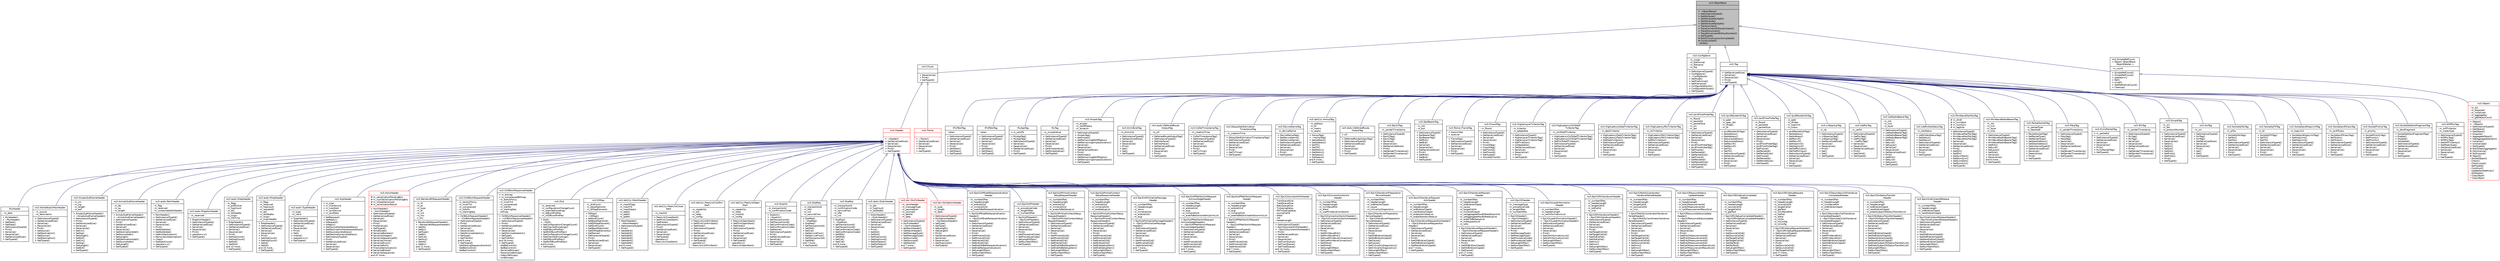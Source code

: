 digraph "ns3::ObjectBase"
{
  edge [fontname="Helvetica",fontsize="10",labelfontname="Helvetica",labelfontsize="10"];
  node [fontname="Helvetica",fontsize="10",shape=record];
  Node1 [label="{ns3::ObjectBase\n||+ ~ObjectBase()\l+ GetInstanceTypeId()\l+ SetAttribute()\l+ SetAttributeFailSafe()\l+ GetAttribute()\l+ GetAttributeFailSafe()\l+ TraceConnect()\l+ TraceConnectWithoutContext()\l+ TraceDisconnect()\l+ TraceDisconnectWithoutContext()\l+ GetTypeId()\l# NotifyConstructionCompleted()\l# ConstructSelf()\l- DoSet()\l}",height=0.2,width=0.4,color="black", fillcolor="grey75", style="filled", fontcolor="black"];
  Node1 -> Node2 [dir="back",color="midnightblue",fontsize="10",style="solid",arrowtail="onormal"];
  Node2 [label="{ns3::Chunk\n||+ Deserialize()\l+ Print()\l+ GetTypeId()\l}",height=0.2,width=0.4,color="black", fillcolor="white", style="filled",URL="$d7/d9b/classns3_1_1Chunk.html",tooltip="abstract base class for ns3::Header and ns3::Trailer "];
  Node2 -> Node3 [dir="back",color="midnightblue",fontsize="10",style="solid",arrowtail="onormal"];
  Node3 [label="{ns3::Header\n||+ ~Header()\l+ GetSerializedSize()\l+ Serialize()\l+ Deserialize()\l+ Print()\l+ GetTypeId()\l}",height=0.2,width=0.4,color="red", fillcolor="white", style="filled",URL="$d6/dae/classns3_1_1Header.html",tooltip="Protocol header serialization and deserialization. "];
  Node3 -> Node4 [dir="back",color="midnightblue",fontsize="10",style="solid",arrowtail="onormal"];
  Node4 [label="{MyHeader\n|- m_data\l|+ MyHeader()\l+ ~MyHeader()\l+ SetData()\l+ GetData()\l+ GetInstanceTypeId()\l+ Print()\l+ Serialize()\l+ Deserialize()\l+ GetSerializedSize()\l+ GetTypeId()\l}",height=0.2,width=0.4,color="black", fillcolor="white", style="filled",URL="$d6/db5/classMyHeader.html"];
  Node3 -> Node5 [dir="back",color="midnightblue",fontsize="10",style="solid",arrowtail="onormal"];
  Node5 [label="{ns3::AlohaNoackMacHeader\n|- m_source\l- m_destination\l|+ GetInstanceTypeId()\l+ GetSerializedSize()\l+ Serialize()\l+ Deserialize()\l+ Print()\l+ SetSource()\l+ SetDestination()\l+ GetSource()\l+ GetDestination()\l+ GetTypeId()\l}",height=0.2,width=0.4,color="black", fillcolor="white", style="filled",URL="$dc/d4b/classns3_1_1AlohaNoackMacHeader.html"];
  Node3 -> Node6 [dir="back",color="midnightblue",fontsize="10",style="solid",arrowtail="onormal"];
  Node6 [label="{ns3::AmpduSubframeHeader\n|- m_crc\l- m_sig\l- m_length\l- m_eof\l|+ AmpduSubframeHeader()\l+ ~AmpduSubframeHeader()\l+ GetInstanceTypeId()\l+ Print()\l+ GetSerializedSize()\l+ Serialize()\l+ Deserialize()\l+ SetCrc()\l+ SetSig()\l+ SetLength()\l+ SetEof()\l+ GetCrc()\l+ GetSig()\l+ GetLength()\l+ GetEof()\l+ GetTypeId()\l}",height=0.2,width=0.4,color="black", fillcolor="white", style="filled",URL="$dd/db6/classns3_1_1AmpduSubframeHeader.html"];
  Node3 -> Node7 [dir="back",color="midnightblue",fontsize="10",style="solid",arrowtail="onormal"];
  Node7 [label="{ns3::AmsduSubframeHeader\n|- m_da\l- m_sa\l- m_length\l|+ AmsduSubframeHeader()\l+ ~AmsduSubframeHeader()\l+ GetInstanceTypeId()\l+ Print()\l+ GetSerializedSize()\l+ Serialize()\l+ Deserialize()\l+ SetDestinationAddr()\l+ SetSourceAddr()\l+ SetLength()\l+ GetDestinationAddr()\l+ GetSourceAddr()\l+ GetLength()\l+ GetTypeId()\l}",height=0.2,width=0.4,color="black", fillcolor="white", style="filled",URL="$d2/dfd/classns3_1_1AmsduSubframeHeader.html"];
  Node3 -> Node8 [dir="back",color="midnightblue",fontsize="10",style="solid",arrowtail="onormal"];
  Node8 [label="{ns3::aodv::RerrHeader\n|- m_flag\l- m_reserved\l- m_unreachableDstSeqNo\l|+ RerrHeader()\l+ GetInstanceTypeId()\l+ GetSerializedSize()\l+ Serialize()\l+ Deserialize()\l+ Print()\l+ SetNoDelete()\l+ GetNoDelete()\l+ AddUnDestination()\l+ RemoveUnDestination()\l+ Clear()\l+ GetDestCount()\l+ operator==()\l+ GetTypeId()\l}",height=0.2,width=0.4,color="black", fillcolor="white", style="filled",URL="$d2/df8/classns3_1_1aodv_1_1RerrHeader.html",tooltip="Route Error (RERR) Message Format. "];
  Node3 -> Node9 [dir="back",color="midnightblue",fontsize="10",style="solid",arrowtail="onormal"];
  Node9 [label="{ns3::aodv::RrepAckHeader\n|- m_reserved\l|+ RrepAckHeader()\l+ GetInstanceTypeId()\l+ GetSerializedSize()\l+ Serialize()\l+ Deserialize()\l+ Print()\l+ operator==()\l+ GetTypeId()\l}",height=0.2,width=0.4,color="black", fillcolor="white", style="filled",URL="$d7/d46/classns3_1_1aodv_1_1RrepAckHeader.html",tooltip="Route Reply Acknowledgment (RREP-ACK) Message Format. "];
  Node3 -> Node10 [dir="back",color="midnightblue",fontsize="10",style="solid",arrowtail="onormal"];
  Node10 [label="{ns3::aodv::RrepHeader\n|- m_flags\l- m_prefixSize\l- m_hopCount\l- m_dst\l- m_dstSeqNo\l- m_origin\l- m_lifeTime\l|+ RrepHeader()\l+ GetInstanceTypeId()\l+ GetSerializedSize()\l+ Serialize()\l+ Deserialize()\l+ Print()\l+ SetHopCount()\l+ GetHopCount()\l+ SetDst()\l+ GetDst()\land 12 more...\l+ GetTypeId()\l}",height=0.2,width=0.4,color="black", fillcolor="white", style="filled",URL="$df/d54/classns3_1_1aodv_1_1RrepHeader.html",tooltip="Route Reply (RREP) Message Format. "];
  Node3 -> Node11 [dir="back",color="midnightblue",fontsize="10",style="solid",arrowtail="onormal"];
  Node11 [label="{ns3::aodv::RreqHeader\n|- m_flags\l- m_reserved\l- m_hopCount\l- m_requestID\l- m_dst\l- m_dstSeqNo\l- m_origin\l- m_originSeqNo\l|+ RreqHeader()\l+ GetInstanceTypeId()\l+ GetSerializedSize()\l+ Serialize()\l+ Deserialize()\l+ Print()\l+ SetHopCount()\l+ GetHopCount()\l+ SetId()\l+ GetId()\land 15 more...\l+ GetTypeId()\l}",height=0.2,width=0.4,color="black", fillcolor="white", style="filled",URL="$db/d7d/classns3_1_1aodv_1_1RreqHeader.html",tooltip="Route Request (RREQ) Message Format. "];
  Node3 -> Node12 [dir="back",color="midnightblue",fontsize="10",style="solid",arrowtail="onormal"];
  Node12 [label="{ns3::aodv::TypeHeader\n|- m_type\l- m_valid\l|+ TypeHeader()\l+ GetInstanceTypeId()\l+ GetSerializedSize()\l+ Serialize()\l+ Deserialize()\l+ Print()\l+ Get()\l+ IsValid()\l+ operator==()\l+ GetTypeId()\l}",height=0.2,width=0.4,color="black", fillcolor="white", style="filled",URL="$d7/d53/classns3_1_1aodv_1_1TypeHeader.html",tooltip="AODV types. "];
  Node3 -> Node13 [dir="back",color="midnightblue",fontsize="10",style="solid",arrowtail="onormal"];
  Node13 [label="{ns3::ArpHeader\n|+ m_type\l+ m_macSource\l+ m_macDest\l+ m_ipv4Source\l+ m_ipv4Dest\l|+ SetRequest()\l+ SetReply()\l+ IsRequest()\l+ IsReply()\l+ GetSourceHardwareAddress()\l+ GetDestinationHardwareAddress()\l+ GetSourceIpv4Address()\l+ GetDestinationIpv4Address()\l+ GetInstanceTypeId()\l+ Print()\l+ GetSerializedSize()\l+ Serialize()\l+ Deserialize()\l+ GetTypeId()\l}",height=0.2,width=0.4,color="black", fillcolor="white", style="filled",URL="$db/d42/classns3_1_1ArpHeader.html",tooltip="The packet header for an ARP packet. "];
  Node3 -> Node14 [dir="back",color="midnightblue",fontsize="10",style="solid",arrowtail="onormal"];
  Node14 [label="{ns3::Asn1Header\n|# m_serializationPendingBits\l# m_numSerializationPendingBits\l# m_isDataSerialized\l# m_serializationResult\l|+ Asn1Header()\l+ ~Asn1Header()\l+ GetInstanceTypeId()\l+ GetSerializedSize()\l+ Serialize()\l+ Deserialize()\l+ Print()\l+ PreSerialize()\l+ GetTypeId()\l# WriteOctet()\l# SerializeBoolean()\l# SerializeInteger()\l# SerializeSequenceOf()\l# SerializeChoice()\l# SerializeEnum()\l# SerializeNull()\l# FinalizeSerialization()\l# SerializeBitset()\l# SerializeSequence()\land 47 more...\l}",height=0.2,width=0.4,color="red", fillcolor="white", style="filled",URL="$d4/d02/classns3_1_1Asn1Header.html"];
  Node3 -> Node15 [dir="back",color="midnightblue",fontsize="10",style="solid",arrowtail="onormal"];
  Node15 [label="{ns3::BandwidthRequestHeader\n|- m_ht\l- m_ec\l- m_type\l- m_br\l- m_cid\l- m_hcs\l- c_hcs\l|+ BandwidthRequestHeader()\l+ ~BandwidthRequestHeader()\l+ SetHt()\l+ SetEc()\l+ SetType()\l+ SetBr()\l+ SetCid()\l+ SetHcs()\l+ GetHt()\l+ GetEc()\land 11 more...\l+ GetTypeId()\l}",height=0.2,width=0.4,color="black", fillcolor="white", style="filled",URL="$d1/d06/classns3_1_1BandwidthRequestHeader.html"];
  Node3 -> Node16 [dir="back",color="midnightblue",fontsize="10",style="solid",arrowtail="onormal"];
  Node16 [label="{ns3::CtrlBAckRequestHeader\n|- m_barAckPolicy\l- m_multiTid\l- m_compressed\l- m_tidInfo\l- m_startingSeq\l|+ CtrlBAckRequestHeader()\l+ ~CtrlBAckRequestHeader()\l+ GetInstanceTypeId()\l+ Print()\l+ GetSerializedSize()\l+ Serialize()\l+ Deserialize()\l+ SetHtImmediateAck()\l+ SetType()\l+ SetTidInfo()\land 8 more...\l+ GetTypeId()\l- SetStartingSequenceControl()\l- GetBarControl()\l- SetBarControl()\l}",height=0.2,width=0.4,color="black", fillcolor="white", style="filled",URL="$d9/dda/classns3_1_1CtrlBAckRequestHeader.html",tooltip="Headers for Block ack request. "];
  Node3 -> Node17 [dir="back",color="midnightblue",fontsize="10",style="solid",arrowtail="onormal"];
  Node17 [label="{ns3::CtrlBAckResponseHeader\n|+ m_bitmap\l+ m_compressedBitmap\l- m_baAckPolicy\l- m_multiTid\l- m_compressed\l- m_tidInfo\l- m_startingSeq\l- bitmap\l|+ CtrlBAckResponseHeader()\l+ ~CtrlBAckResponseHeader()\l+ GetInstanceTypeId()\l+ Print()\l+ GetSerializedSize()\l+ Serialize()\l+ Deserialize()\l+ SetHtImmediateAck()\l+ SetType()\l+ SetTidInfo()\land 16 more...\l+ GetTypeId()\l- GetBaControl()\l- SetBaControl()\l- SerializeBitmap()\l- DeserializeBitmap()\l- IndexInBitmap()\l- IsInBitmap()\l}",height=0.2,width=0.4,color="black", fillcolor="white", style="filled",URL="$dd/da2/classns3_1_1CtrlBAckResponseHeader.html",tooltip="Headers for Block ack response. "];
  Node3 -> Node18 [dir="back",color="midnightblue",fontsize="10",style="solid",arrowtail="onormal"];
  Node18 [label="{ns3::Dcd\n|- m_reserved\l- m_configurationChangeCount\l- m_channelEncodings\l- m_dlBurstProfiles\l- m_nrDlBurstProfiles\l|+ Dcd()\l+ ~Dcd()\l+ SetConfigurationChangeCount()\l+ SetChannelEncodings()\l+ AddDlBurstProfile()\l+ SetNrDlBurstProfiles()\l+ GetConfigurationChangeCount()\l+ GetChannelEncodings()\l+ GetDlBurstProfiles()\l+ GetNrDlBurstProfiles()\land 6 more...\l+ GetTypeId()\l}",height=0.2,width=0.4,color="black", fillcolor="white", style="filled",URL="$db/dcc/classns3_1_1Dcd.html"];
  Node3 -> Node19 [dir="back",color="midnightblue",fontsize="10",style="solid",arrowtail="onormal"];
  Node19 [label="{ns3::DlMap\n|- m_dcdCount\l- m_baseStationId\l- m_dlMapElements\l|+ DlMap()\l+ ~DlMap()\l+ SetDcdCount()\l+ SetBaseStationId()\l+ AddDlMapElement()\l+ GetDcdCount()\l+ GetBaseStationId()\l+ GetDlMapElements()\l+ GetName()\l+ GetInstanceTypeId()\l+ Print()\l+ GetSerializedSize()\l+ Serialize()\l+ Deserialize()\l+ GetTypeId()\l}",height=0.2,width=0.4,color="black", fillcolor="white", style="filled",URL="$d6/d59/classns3_1_1DlMap.html"];
  Node3 -> Node20 [dir="back",color="midnightblue",fontsize="10",style="solid",arrowtail="onormal"];
  Node20 [label="{ns3::dot11s::MeshHeader\n|- m_meshFlags\l- m_meshTtl\l- m_meshSeqno\l- m_addr4\l- m_addr5\l- m_addr6\l|+ MeshHeader()\l+ ~MeshHeader()\l+ GetInstanceTypeId()\l+ Print()\l+ SetAddr4()\l+ SetAddr5()\l+ SetAddr6()\l+ GetAddr4()\l+ GetAddr5()\l+ GetAddr6()\land 9 more...\l+ GetTypeId()\l}",height=0.2,width=0.4,color="black", fillcolor="white", style="filled",URL="$d2/de1/classns3_1_1dot11s_1_1MeshHeader.html",tooltip="Mesh Control field, see Section 8.2.4.7.3 IEEE 802.11-2012. "];
  Node3 -> Node21 [dir="back",color="midnightblue",fontsize="10",style="solid",arrowtail="onormal"];
  Node21 [label="{ns3::dot11s::PeerLinkClose\lStart\n|- m_meshId\l|+ PeerLinkCloseStart()\l+ SetPlinkCloseStart()\l+ GetFields()\l+ GetInstanceTypeId()\l+ Print()\l+ GetSerializedSize()\l+ Serialize()\l+ Deserialize()\l+ GetTypeId()\l- operator=()\l- PeerLinkCloseStart()\l}",height=0.2,width=0.4,color="black", fillcolor="white", style="filled",URL="$d1/d01/classns3_1_1dot11s_1_1PeerLinkCloseStart.html",tooltip="802.11s Peer link close management frame "];
  Node3 -> Node22 [dir="back",color="midnightblue",fontsize="10",style="solid",arrowtail="onormal"];
  Node22 [label="{ns3::dot11s::PeerLinkConfirm\lStart\n|- m_capability\l- m_aid\l- m_rates\l- m_config\l|+ PeerLinkConfirmStart()\l+ SetPlinkConfirmStart()\l+ GetFields()\l+ GetInstanceTypeId()\l+ Print()\l+ GetSerializedSize()\l+ Serialize()\l+ Deserialize()\l+ GetTypeId()\l- operator=()\l- PeerLinkConfirmStart()\l}",height=0.2,width=0.4,color="black", fillcolor="white", style="filled",URL="$d2/d02/classns3_1_1dot11s_1_1PeerLinkConfirmStart.html",tooltip="802.11s Peer link confirm management frame "];
  Node3 -> Node23 [dir="back",color="midnightblue",fontsize="10",style="solid",arrowtail="onormal"];
  Node23 [label="{ns3::dot11s::PeerLinkOpen\lStart\n|- m_capability\l- m_rates\l- m_meshId\l- m_config\l|+ PeerLinkOpenStart()\l+ SetPlinkOpenStart()\l+ GetFields()\l+ GetInstanceTypeId()\l+ Print()\l+ GetSerializedSize()\l+ Serialize()\l+ Deserialize()\l+ GetTypeId()\l- operator=()\l- PeerLinkOpenStart()\l}",height=0.2,width=0.4,color="black", fillcolor="white", style="filled",URL="$da/d35/classns3_1_1dot11s_1_1PeerLinkOpenStart.html",tooltip="802.11s Peer link open management frame "];
  Node3 -> Node24 [dir="back",color="midnightblue",fontsize="10",style="solid",arrowtail="onormal"];
  Node24 [label="{ns3::DsaAck\n|- m_transactionId\l- m_confirmationCode\l|+ DsaAck()\l+ ~DsaAck()\l+ SetTransactionId()\l+ GetTransactionId()\l+ SetConfirmationCode()\l+ GetConfirmationCode()\l+ GetName()\l+ GetInstanceTypeId()\l+ Print()\l+ GetSerializedSize()\l+ Serialize()\l+ Deserialize()\l+ GetTypeId()\l}",height=0.2,width=0.4,color="black", fillcolor="white", style="filled",URL="$d0/da6/classns3_1_1DsaAck.html"];
  Node3 -> Node25 [dir="back",color="midnightblue",fontsize="10",style="solid",arrowtail="onormal"];
  Node25 [label="{ns3::DsaReq\n|- m_transactionId\l- m_sfid\l- m_cid\l- m_serviceFlow\l|+ DsaReq()\l+ ~DsaReq()\l+ DsaReq()\l+ SetTransactionId()\l+ SetSfid()\l+ SetCid()\l+ SetServiceFlow()\l+ GetServiceFlow()\l+ GetTransactionId()\l+ GetSfid()\land 7 more...\l+ GetTypeId()\l}",height=0.2,width=0.4,color="black", fillcolor="white", style="filled",URL="$d9/ddb/classns3_1_1DsaReq.html"];
  Node3 -> Node26 [dir="back",color="midnightblue",fontsize="10",style="solid",arrowtail="onormal"];
  Node26 [label="{ns3::DsaRsp\n|- m_transactionId\l- m_confirmationCode\l- m_serviceFlow\l- m_sfid\l- m_cid\l|+ DsaRsp()\l+ ~DsaRsp()\l+ SetTransactionId()\l+ GetTransactionId()\l+ SetConfirmationCode()\l+ GetConfirmationCode()\l+ SetSfid()\l+ GetSfid()\l+ SetCid()\l+ GetCid()\land 8 more...\l+ GetTypeId()\l}",height=0.2,width=0.4,color="black", fillcolor="white", style="filled",URL="$d0/d5d/classns3_1_1DsaRsp.html"];
  Node3 -> Node27 [dir="back",color="midnightblue",fontsize="10",style="solid",arrowtail="onormal"];
  Node27 [label="{ns3::dsdv::DsdvHeader\n|- m_dst\l- m_hopCount\l- m_dstSeqNo\l|+ DsdvHeader()\l+ ~DsdvHeader()\l+ GetInstanceTypeId()\l+ GetSerializedSize()\l+ Serialize()\l+ Deserialize()\l+ Print()\l+ SetDst()\l+ GetDst()\l+ SetHopCount()\l+ GetHopCount()\l+ SetDstSeqno()\l+ GetDstSeqno()\l+ GetTypeId()\l}",height=0.2,width=0.4,color="black", fillcolor="white", style="filled",URL="$d0/db8/classns3_1_1dsdv_1_1DsdvHeader.html",tooltip="DSDV Update Packet Format. "];
  Node3 -> Node28 [dir="back",color="midnightblue",fontsize="10",style="solid",arrowtail="onormal"];
  Node28 [label="{ns3::dsr::DsrFsHeader\n|- m_nextHeader\l- m_messageType\l- m_payloadLen\l- m_sourceId\l- m_destId\l- m_data\l|+ GetInstanceTypeId()\l+ DsrFsHeader()\l+ ~DsrFsHeader()\l+ SetNextHeader()\l+ GetNextHeader()\l+ SetMessageType()\l+ GetMessageType()\l+ SetSourceId()\l+ GetSourceId()\l+ SetDestId()\land 7 more...\l+ GetTypeId()\l}",height=0.2,width=0.4,color="red", fillcolor="white", style="filled",URL="$dc/dc2/classns3_1_1dsr_1_1DsrFsHeader.html",tooltip="Dsr fixed size header Format. "];
  Node3 -> Node29 [dir="back",color="midnightblue",fontsize="10",style="solid",arrowtail="onormal"];
  Node29 [label="{ns3::dsr::DsrOptionHeader\n|- m_type\l- m_length\l- m_data\l|+ GetInstanceTypeId()\l+ DsrOptionHeader()\l+ ~DsrOptionHeader()\l+ SetType()\l+ GetType()\l+ SetLength()\l+ GetLength()\l+ Print()\l+ GetSerializedSize()\l+ Serialize()\l+ Deserialize()\l+ GetAlignment()\l+ GetTypeId()\l}",height=0.2,width=0.4,color="red", fillcolor="white", style="filled",URL="$da/d3b/classns3_1_1dsr_1_1DsrOptionHeader.html",tooltip="Header for Dsr Options. "];
  Node3 -> Node30 [dir="back",color="midnightblue",fontsize="10",style="solid",arrowtail="onormal"];
  Node30 [label="{ns3::EpcS1APErabReleaseIndication\lHeader\n|- m_numberOfIes\l- m_headerLength\l- m_enbUeS1Id\l- m_mmeUeS1Id\l- m_erabToBeReleaseIndication\l|+ EpcS1APErabReleaseIndication\lHeader()\l+ ~EpcS1APErabReleaseIndication\lHeader()\l+ GetInstanceTypeId()\l+ GetSerializedSize()\l+ Serialize()\l+ Deserialize()\l+ Print()\l+ GetMmeUeS1Id()\l+ SetMmeUeS1Id()\l+ GetEnbUeS1Id()\l+ SetEnbUeS1Id()\l+ GetErabToBeReleaseIndication()\l+ SetErabReleaseIndication()\l+ GetLengthOfIes()\l+ GetNumberOfIes()\l+ GetTypeId()\l}",height=0.2,width=0.4,color="black", fillcolor="white", style="filled",URL="$dc/dd0/classns3_1_1EpcS1APErabReleaseIndicationHeader.html"];
  Node3 -> Node31 [dir="back",color="midnightblue",fontsize="10",style="solid",arrowtail="onormal"];
  Node31 [label="{ns3::EpcS1APHeader\n|- m_procedureCode\l- m_lengthOfIes\l- m_numberOfIes\l|+ EpcS1APHeader()\l+ ~EpcS1APHeader()\l+ GetInstanceTypeId()\l+ GetSerializedSize()\l+ Serialize()\l+ Deserialize()\l+ Print()\l+ GetProcedureCode()\l+ SetProcedureCode()\l+ SetLengthOfIes()\l+ SetNumberOfIes()\l+ GetTypeId()\l}",height=0.2,width=0.4,color="black", fillcolor="white", style="filled",URL="$d8/d13/classns3_1_1EpcS1APHeader.html"];
  Node3 -> Node32 [dir="back",color="midnightblue",fontsize="10",style="solid",arrowtail="onormal"];
  Node32 [label="{ns3::EpcS1APInitialContext\lSetupRequestHeader\n|- m_numberOfIes\l- m_headerLength\l- m_enbUeS1Id\l- m_mmeUeS1Id\l- m_erabsToBeSetupList\l|+ EpcS1APInitialContextSetup\lRequestHeader()\l+ ~EpcS1APInitialContextSetup\lRequestHeader()\l+ GetInstanceTypeId()\l+ GetSerializedSize()\l+ Serialize()\l+ Deserialize()\l+ Print()\l+ GetMmeUeS1Id()\l+ SetMmeUeS1Id()\l+ GetEnbUeS1Id()\l+ SetEnbUeS1Id()\l+ GetErabToBeSetupItem()\l+ SetErabToBeSetupItem()\l+ GetLengthOfIes()\l+ GetNumberOfIes()\l+ GetTypeId()\l}",height=0.2,width=0.4,color="black", fillcolor="white", style="filled",URL="$de/d31/classns3_1_1EpcS1APInitialContextSetupRequestHeader.html"];
  Node3 -> Node33 [dir="back",color="midnightblue",fontsize="10",style="solid",arrowtail="onormal"];
  Node33 [label="{ns3::EpcS1APInitialContext\lSetupResponseHeader\n|- m_numberOfIes\l- m_headerLength\l- m_enbUeS1Id\l- m_mmeUeS1Id\l- m_erabSetupList\l|+ EpcS1APInitialContextSetup\lResponseHeader()\l+ ~EpcS1APInitialContextSetup\lResponseHeader()\l+ GetInstanceTypeId()\l+ GetSerializedSize()\l+ Serialize()\l+ Deserialize()\l+ Print()\l+ GetMmeUeS1Id()\l+ SetMmeUeS1Id()\l+ GetEnbUeS1Id()\l+ SetEnbUeS1Id()\l+ GetErabSetupItem()\l+ SetErabSetupItem()\l+ GetLengthOfIes()\l+ GetNumberOfIes()\l+ GetTypeId()\l}",height=0.2,width=0.4,color="black", fillcolor="white", style="filled",URL="$d0/de4/classns3_1_1EpcS1APInitialContextSetupResponseHeader.html"];
  Node3 -> Node34 [dir="back",color="midnightblue",fontsize="10",style="solid",arrowtail="onormal"];
  Node34 [label="{ns3::EpcS1APInitialUeMessage\lHeader\n|- m_numberOfIes\l- m_headerLength\l- m_stmsi\l- m_mmeUeS1Id\l- m_enbUeS1Id\l- m_ecgi\l|+ EpcS1APInitialUeMessageHeader()\l+ ~EpcS1APInitialUeMessage\lHeader()\l+ GetInstanceTypeId()\l+ GetSerializedSize()\l+ Serialize()\l+ Deserialize()\l+ Print()\l+ GetMmeUeS1Id()\l+ SetMmeUeS1Id()\l+ GetEnbUeS1Id()\land 7 more...\l+ GetTypeId()\l}",height=0.2,width=0.4,color="black", fillcolor="white", style="filled",URL="$d3/d99/classns3_1_1EpcS1APInitialUeMessageHeader.html"];
  Node3 -> Node35 [dir="back",color="midnightblue",fontsize="10",style="solid",arrowtail="onormal"];
  Node35 [label="{ns3::EpcS1APPathSwitchRequest\lAcknowledgeHeader\n|- m_numberOfIes\l- m_headerLength\l- m_enbUeS1Id\l- m_ecgi\l- m_mmeUeS1Id\l- m_erabToBeSwitchedInUplinkList\l|+ EpcS1APPathSwitchRequest\lAcknowledgeHeader()\l+ ~EpcS1APPathSwitchRequest\lAcknowledgeHeader()\l+ GetInstanceTypeId()\l+ GetSerializedSize()\l+ Serialize()\l+ Deserialize()\l+ Print()\l+ GetMmeUeS1Id()\l+ SetMmeUeS1Id()\l+ GetEnbUeS1Id()\land 7 more...\l+ GetTypeId()\l}",height=0.2,width=0.4,color="black", fillcolor="white", style="filled",URL="$d0/d37/classns3_1_1EpcS1APPathSwitchRequestAcknowledgeHeader.html"];
  Node3 -> Node36 [dir="back",color="midnightblue",fontsize="10",style="solid",arrowtail="onormal"];
  Node36 [label="{ns3::EpcS1APPathSwitchRequest\lHeader\n|- m_numberOfIes\l- m_headerLength\l- m_enbUeS1Id\l- m_ecgi\l- m_mmeUeS1Id\l- m_erabToBeSwitchedInDownlinkList\l|+ EpcS1APPathSwitchRequest\lHeader()\l+ ~EpcS1APPathSwitchRequest\lHeader()\l+ GetInstanceTypeId()\l+ GetSerializedSize()\l+ Serialize()\l+ Deserialize()\l+ Print()\l+ GetMmeUeS1Id()\l+ SetMmeUeS1Id()\l+ GetEnbUeS1Id()\land 7 more...\l+ GetTypeId()\l}",height=0.2,width=0.4,color="black", fillcolor="white", style="filled",URL="$d1/dc9/classns3_1_1EpcS1APPathSwitchRequestHeader.html"];
  Node3 -> Node37 [dir="back",color="midnightblue",fontsize="10",style="solid",arrowtail="onormal"];
  Node37 [label="{ns3::EpcX2AssistantInfoHeader\n|- TxonQueueSize\l- TxedQueueSize\l- RetxQueueSize\l- TxQueingDelay\l- ReTxQueingDelay\l- sourceCellId\l- drbId\l- rnti\l- headerLength\l|+ GetInstanceTypeId()\l+ EpcX2AssistantInfoHeader()\l+ ~EpcX2AssistantInfoHeader()\l+ Print()\l+ GetSerializedSize()\l+ Serialize()\l+ Deserialize()\l+ GetTxonQueue()\l+ SetTxonQueue()\l+ GetTxedQueue()\land 14 more...\l+ GetTypeId()\l}",height=0.2,width=0.4,color="black", fillcolor="white", style="filled",URL="$dc/da7/classns3_1_1EpcX2AssistantInfoHeader.html"];
  Node3 -> Node38 [dir="back",color="midnightblue",fontsize="10",style="solid",arrowtail="onormal"];
  Node38 [label="{ns3::EpcX2ConnectionSwitch\lHeader\n|- m_numberOfIes\l- m_headerLength\l- m_mmWaveRnti\l- m_drbid\l- m_useMmWaveConnection\l|+ EpcX2ConnectionSwitchHeader()\l+ ~EpcX2ConnectionSwitchHeader()\l+ GetInstanceTypeId()\l+ GetSerializedSize()\l+ Serialize()\l+ Deserialize()\l+ Print()\l+ GetMmWaveRnti()\l+ SetMmWaveRnti()\l+ GetUseMmWaveConnection()\l+ SetUseMmWaveConnection()\l+ GetDrbid()\l+ SetDrbid()\l+ GetLengthOfIes()\l+ GetNumberOfIes()\l+ GetTypeId()\l}",height=0.2,width=0.4,color="black", fillcolor="white", style="filled",URL="$d5/df6/classns3_1_1EpcX2ConnectionSwitchHeader.html"];
  Node3 -> Node39 [dir="back",color="midnightblue",fontsize="10",style="solid",arrowtail="onormal"];
  Node39 [label="{ns3::EpcX2HandoverPreparation\lFailureHeader\n|- m_numberOfIes\l- m_headerLength\l- m_oldEnbUeX2apId\l- m_cause\l- m_criticalityDiagnostics\l|+ EpcX2HandoverPreparation\lFailureHeader()\l+ ~EpcX2HandoverPreparation\lFailureHeader()\l+ GetInstanceTypeId()\l+ GetSerializedSize()\l+ Serialize()\l+ Deserialize()\l+ Print()\l+ GetOldEnbUeX2apId()\l+ SetOldEnbUeX2apId()\l+ GetCause()\l+ SetCause()\l+ GetCriticalityDiagnostics()\l+ SetCriticalityDiagnostics()\l+ GetLengthOfIes()\l+ GetNumberOfIes()\l+ GetTypeId()\l}",height=0.2,width=0.4,color="black", fillcolor="white", style="filled",URL="$d1/d16/classns3_1_1EpcX2HandoverPreparationFailureHeader.html"];
  Node3 -> Node40 [dir="back",color="midnightblue",fontsize="10",style="solid",arrowtail="onormal"];
  Node40 [label="{ns3::EpcX2HandoverRequest\lAckHeader\n|- m_numberOfIes\l- m_headerLength\l- m_oldEnbUeX2apId\l- m_newEnbUeX2apId\l- m_erabsAdmittedList\l- m_erabsNotAdmittedList\l|+ EpcX2HandoverRequestAckHeader()\l+ ~EpcX2HandoverRequestAck\lHeader()\l+ GetInstanceTypeId()\l+ GetSerializedSize()\l+ Serialize()\l+ Deserialize()\l+ Print()\l+ GetOldEnbUeX2apId()\l+ SetOldEnbUeX2apId()\l+ GetNewEnbUeX2apId()\land 7 more...\l+ GetTypeId()\l}",height=0.2,width=0.4,color="black", fillcolor="white", style="filled",URL="$d7/d92/classns3_1_1EpcX2HandoverRequestAckHeader.html"];
  Node3 -> Node41 [dir="back",color="midnightblue",fontsize="10",style="solid",arrowtail="onormal"];
  Node41 [label="{ns3::EpcX2HandoverRequest\lHeader\n|- m_numberOfIes\l- m_headerLength\l- m_oldEnbUeX2apId\l- m_cause\l- m_targetCellId\l- m_mmeUeS1apId\l- m_ueAggregateMaxBitRateDownlink\l- m_ueAggregateMaxBitRateUplink\l- m_erabsToBeSetupList\l- m_rlcRequestsList\l- m_isMc\l|+ EpcX2HandoverRequestHeader()\l+ ~EpcX2HandoverRequestHeader()\l+ GetInstanceTypeId()\l+ GetSerializedSize()\l+ Serialize()\l+ Deserialize()\l+ Print()\l+ GetOldEnbUeX2apId()\l+ SetOldEnbUeX2apId()\l+ GetCause()\land 17 more...\l+ GetTypeId()\l}",height=0.2,width=0.4,color="black", fillcolor="white", style="filled",URL="$d7/db8/classns3_1_1EpcX2HandoverRequestHeader.html"];
  Node3 -> Node42 [dir="back",color="midnightblue",fontsize="10",style="solid",arrowtail="onormal"];
  Node42 [label="{ns3::EpcX2Header\n|- m_messageType\l- m_procedureCode\l- m_lengthOfIes\l- m_numberOfIes\l|+ EpcX2Header()\l+ ~EpcX2Header()\l+ GetInstanceTypeId()\l+ GetSerializedSize()\l+ Serialize()\l+ Deserialize()\l+ Print()\l+ GetMessageType()\l+ SetMessageType()\l+ GetProcedureCode()\l+ SetProcedureCode()\l+ SetLengthOfIes()\l+ SetNumberOfIes()\l+ GetTypeId()\l}",height=0.2,width=0.4,color="black", fillcolor="white", style="filled",URL="$da/d09/classns3_1_1EpcX2Header.html"];
  Node3 -> Node43 [dir="back",color="midnightblue",fontsize="10",style="solid",arrowtail="onormal"];
  Node43 [label="{ns3::EpcX2LoadInformation\lHeader\n|- m_numberOfIes\l- m_headerLength\l- m_cellInformationList\l|+ EpcX2LoadInformationHeader()\l+ ~EpcX2LoadInformationHeader()\l+ GetInstanceTypeId()\l+ GetSerializedSize()\l+ Serialize()\l+ Deserialize()\l+ Print()\l+ GetCellInformationList()\l+ SetCellInformationList()\l+ GetLengthOfIes()\l+ GetNumberOfIes()\l+ GetTypeId()\l}",height=0.2,width=0.4,color="black", fillcolor="white", style="filled",URL="$d1/d66/classns3_1_1EpcX2LoadInformationHeader.html"];
  Node3 -> Node44 [dir="back",color="midnightblue",fontsize="10",style="solid",arrowtail="onormal"];
  Node44 [label="{ns3::EpcX2McHandoverHeader\n|- m_numberOfIes\l- m_headerLength\l- m_targetCellId\l- m_oldCellId\l- m_imsi\l|+ EpcX2McHandoverHeader()\l+ ~EpcX2McHandoverHeader()\l+ GetInstanceTypeId()\l+ GetSerializedSize()\l+ Serialize()\l+ Deserialize()\l+ Print()\l+ GetTargetCellId()\l+ SetTargetCellId()\l+ GetOldCellId()\l+ SetOldCellId()\l+ GetImsi()\l+ SetImsi()\l+ GetLengthOfIes()\l+ GetNumberOfIes()\l+ GetTypeId()\l}",height=0.2,width=0.4,color="black", fillcolor="white", style="filled",URL="$d4/dc6/classns3_1_1EpcX2McHandoverHeader.html"];
  Node3 -> Node45 [dir="back",color="midnightblue",fontsize="10",style="solid",arrowtail="onormal"];
  Node45 [label="{ns3::EpcX2NotifyCoordinator\lHandoverFailedHeader\n|- m_numberOfIes\l- m_headerLength\l- m_targetCellId\l- m_sourceCellId\l- m_imsi\l|+ EpcX2NotifyCoordinatorHandover\lFailedHeader()\l+ ~EpcX2NotifyCoordinatorHandover\lFailedHeader()\l+ GetInstanceTypeId()\l+ GetSerializedSize()\l+ Serialize()\l+ Deserialize()\l+ Print()\l+ GetTargetCellId()\l+ SetTargetCellId()\l+ GetSourceCellId()\l+ SetSourceCellId()\l+ GetImsi()\l+ SetImsi()\l+ GetLengthOfIes()\l+ GetNumberOfIes()\l+ GetTypeId()\l}",height=0.2,width=0.4,color="black", fillcolor="white", style="filled",URL="$db/d4f/classns3_1_1EpcX2NotifyCoordinatorHandoverFailedHeader.html"];
  Node3 -> Node46 [dir="back",color="midnightblue",fontsize="10",style="solid",arrowtail="onormal"];
  Node46 [label="{ns3::EpcX2ResourceStatus\lUpdateHeader\n|- m_numberOfIes\l- m_headerLength\l- m_enb1MeasurementId\l- m_enb2MeasurementId\l- m_cellMeasurementResultList\l|+ EpcX2ResourceStatusUpdate\lHeader()\l+ ~EpcX2ResourceStatusUpdate\lHeader()\l+ GetInstanceTypeId()\l+ GetSerializedSize()\l+ Serialize()\l+ Deserialize()\l+ Print()\l+ GetEnb1MeasurementId()\l+ SetEnb1MeasurementId()\l+ GetEnb2MeasurementId()\l+ SetEnb2MeasurementId()\l+ GetCellMeasurementResultList()\l+ SetCellMeasurementResultList()\l+ GetLengthOfIes()\l+ GetNumberOfIes()\l+ GetTypeId()\l}",height=0.2,width=0.4,color="black", fillcolor="white", style="filled",URL="$db/d28/classns3_1_1EpcX2ResourceStatusUpdateHeader.html"];
  Node3 -> Node47 [dir="back",color="midnightblue",fontsize="10",style="solid",arrowtail="onormal"];
  Node47 [label="{ns3::EpcX2RlcSetupCompleted\lHeader\n|- m_numberOfIes\l- m_headerLength\l- m_sourceCellId\l- m_targetCellId\l- m_gtpTeid\l|+ EpcX2RlcSetupCompletedHeader()\l+ ~EpcX2RlcSetupCompletedHeader()\l+ GetInstanceTypeId()\l+ GetSerializedSize()\l+ Serialize()\l+ Deserialize()\l+ Print()\l+ GetSourceCellId()\l+ SetSourceCellId()\l+ GetTargetCellId()\l+ SetTargetCellId()\l+ GetGtpTeid()\l+ SetGtpTeid()\l+ GetLengthOfIes()\l+ GetNumberOfIes()\l+ GetTypeId()\l}",height=0.2,width=0.4,color="black", fillcolor="white", style="filled",URL="$d1/d9e/classns3_1_1EpcX2RlcSetupCompletedHeader.html"];
  Node3 -> Node48 [dir="back",color="midnightblue",fontsize="10",style="solid",arrowtail="onormal"];
  Node48 [label="{ns3::EpcX2RlcSetupRequest\lHeader\n|- m_numberOfIes\l- m_headerLength\l- m_sourceCellId\l- m_targetCellId\l- m_gtpTeid\l- m_mmWaveRnti\l- m_lteRnti\l- m_drbid\l- m_lcInfo\l- m_rlcConfig\l- m_lcConfig\l|+ EpcX2RlcSetupRequestHeader()\l+ ~EpcX2RlcSetupRequestHeader()\l+ GetInstanceTypeId()\l+ GetSerializedSize()\l+ Serialize()\l+ Deserialize()\l+ Print()\l+ GetSourceCellId()\l+ SetSourceCellId()\l+ GetTargetCellId()\land 17 more...\l+ GetTypeId()\l}",height=0.2,width=0.4,color="black", fillcolor="white", style="filled",URL="$d6/d69/classns3_1_1EpcX2RlcSetupRequestHeader.html"];
  Node3 -> Node49 [dir="back",color="midnightblue",fontsize="10",style="solid",arrowtail="onormal"];
  Node49 [label="{ns3::EpcX2SecondaryCellHandover\lCompletedHeader\n|- m_numberOfIes\l- m_headerLength\l- m_mmWaveRnti\l- m_oldEnbUeX2apId\l- m_imsi\l|+ EpcX2SecondaryCellHandover\lCompletedHeader()\l+ ~EpcX2SecondaryCellHandover\lCompletedHeader()\l+ GetInstanceTypeId()\l+ GetSerializedSize()\l+ Serialize()\l+ Deserialize()\l+ Print()\l+ GetMmWaveRnti()\l+ SetMmWaveRnti()\l+ GetOldEnbUeX2apId()\l+ SetOldEnbUeX2apId()\l+ GetImsi()\l+ SetImsi()\l+ GetLengthOfIes()\l+ GetNumberOfIes()\l+ GetTypeId()\l}",height=0.2,width=0.4,color="black", fillcolor="white", style="filled",URL="$dc/d75/classns3_1_1EpcX2SecondaryCellHandoverCompletedHeader.html"];
  Node3 -> Node50 [dir="back",color="midnightblue",fontsize="10",style="solid",arrowtail="onormal"];
  Node50 [label="{ns3::EpcX2SnStatusTransfer\lHeader\n|- m_numberOfIes\l- m_headerLength\l- m_oldEnbUeX2apId\l- m_newEnbUeX2apId\l- m_erabsSubjectToStatusTransferList\l|+ EpcX2SnStatusTransferHeader()\l+ ~EpcX2SnStatusTransferHeader()\l+ GetInstanceTypeId()\l+ GetSerializedSize()\l+ Serialize()\l+ Deserialize()\l+ Print()\l+ GetOldEnbUeX2apId()\l+ SetOldEnbUeX2apId()\l+ GetNewEnbUeX2apId()\l+ SetNewEnbUeX2apId()\l+ GetErabsSubjectToStatusTransferList()\l+ SetErabsSubjectToStatusTransferList()\l+ GetLengthOfIes()\l+ GetNumberOfIes()\l+ GetTypeId()\l}",height=0.2,width=0.4,color="black", fillcolor="white", style="filled",URL="$db/df6/classns3_1_1EpcX2SnStatusTransferHeader.html"];
  Node3 -> Node51 [dir="back",color="midnightblue",fontsize="10",style="solid",arrowtail="onormal"];
  Node51 [label="{ns3::EpcX2UeContextRelease\lHeader\n|- m_numberOfIes\l- m_headerLength\l- m_oldEnbUeX2apId\l- m_newEnbUeX2apId\l|+ EpcX2UeContextReleaseHeader()\l+ ~EpcX2UeContextReleaseHeader()\l+ GetInstanceTypeId()\l+ GetSerializedSize()\l+ Serialize()\l+ Deserialize()\l+ Print()\l+ GetOldEnbUeX2apId()\l+ SetOldEnbUeX2apId()\l+ GetNewEnbUeX2apId()\l+ SetNewEnbUeX2apId()\l+ GetLengthOfIes()\l+ GetNumberOfIes()\l+ GetTypeId()\l}",height=0.2,width=0.4,color="black", fillcolor="white", style="filled",URL="$d1/d91/classns3_1_1EpcX2UeContextReleaseHeader.html"];
  Node2 -> Node52 [dir="back",color="midnightblue",fontsize="10",style="solid",arrowtail="onormal"];
  Node52 [label="{ns3::Trailer\n||+ ~Trailer()\l+ GetSerializedSize()\l+ Serialize()\l+ Deserialize()\l+ Print()\l+ GetTypeId()\l}",height=0.2,width=0.4,color="red", fillcolor="white", style="filled",URL="$de/db6/classns3_1_1Trailer.html",tooltip="Protocol trailer serialization and deserialization. "];
  Node1 -> Node53 [dir="back",color="midnightblue",fontsize="10",style="solid",arrowtail="onormal"];
  Node53 [label="{ns3::ConfigStore\n|- m_mode\l- m_fileFormat\l- m_filename\l- m_file\l|+ GetInstanceTypeId()\l+ ConfigStore()\l+ ~ConfigStore()\l+ SetMode()\l+ SetFileFormat()\l+ SetFilename()\l+ ConfigureDefaults()\l+ ConfigureAttributes()\l+ GetTypeId()\l}",height=0.2,width=0.4,color="black", fillcolor="white", style="filled",URL="$da/d51/classns3_1_1ConfigStore.html"];
  Node1 -> Node54 [dir="back",color="midnightblue",fontsize="10",style="solid",arrowtail="onormal"];
  Node54 [label="{ns3::Tag\n||+ GetSerializedSize()\l+ Serialize()\l+ Deserialize()\l+ Print()\l+ GetTypeId()\l}",height=0.2,width=0.4,color="black", fillcolor="white", style="filled",URL="$d0/d79/classns3_1_1Tag.html",tooltip="tag a set of bytes in a packet "];
  Node54 -> Node55 [dir="back",color="midnightblue",fontsize="10",style="solid",arrowtail="onormal"];
  Node55 [label="{IPv4TestTag\n|- token\l|+ GetInstanceTypeId()\l+ GetSerializedSize()\l+ Serialize()\l+ Deserialize()\l+ Print()\l+ SetToken()\l+ GetToken()\l+ GetTypeId()\l}",height=0.2,width=0.4,color="black", fillcolor="white", style="filled",URL="$d8/da0/classIPv4TestTag.html",tooltip="Tag used in IPv4 Fragmentation Test. "];
  Node54 -> Node56 [dir="back",color="midnightblue",fontsize="10",style="solid",arrowtail="onormal"];
  Node56 [label="{IPv6TestTag\n|- token\l|+ GetInstanceTypeId()\l+ GetSerializedSize()\l+ Serialize()\l+ Deserialize()\l+ Print()\l+ SetToken()\l+ GetToken()\l+ GetTypeId()\l}",height=0.2,width=0.4,color="black", fillcolor="white", style="filled",URL="$d3/d63/classIPv6TestTag.html",tooltip="Tag used in IPv6 Fragmentation Test. "];
  Node54 -> Node57 [dir="back",color="midnightblue",fontsize="10",style="solid",arrowtail="onormal"];
  Node57 [label="{MyAppTag\n|+ m_sendTs\l|+ MyAppTag()\l+ MyAppTag()\l+ GetInstanceTypeId()\l+ Serialize()\l+ Deserialize()\l+ GetSerializedSize()\l+ Print()\l+ GetTypeId()\l}",height=0.2,width=0.4,color="black", fillcolor="white", style="filled",URL="$d9/d22/classMyAppTag.html"];
  Node54 -> Node58 [dir="back",color="midnightblue",fontsize="10",style="solid",arrowtail="onormal"];
  Node58 [label="{MyTag\n|- m_simpleValue\l|+ GetInstanceTypeId()\l+ GetSerializedSize()\l+ Serialize()\l+ Deserialize()\l+ Print()\l+ SetSimpleValue()\l+ GetSimpleValue()\l+ GetTypeId()\l}",height=0.2,width=0.4,color="black", fillcolor="white", style="filled",URL="$d6/d46/classMyTag.html"];
  Node54 -> Node59 [dir="back",color="midnightblue",fontsize="10",style="solid",arrowtail="onormal"];
  Node59 [label="{ns3::AmpduTag\n|- m_ampdu\l- m_nbOfMpdus\l- m_duration\l|+ GetInstanceTypeId()\l+ AmpduTag()\l+ SetAmpdu()\l+ SetRemainingNbOfMpdus()\l+ SetRemainingAmpduDuration()\l+ Serialize()\l+ Deserialize()\l+ GetSerializedSize()\l+ Print()\l+ GetAmpdu()\l+ GetRemainingNbOfMpdus()\l+ GetRemainingAmpduDuration()\l+ GetTypeId()\l}",height=0.2,width=0.4,color="black", fillcolor="white", style="filled",URL="$df/d26/classns3_1_1AmpduTag.html"];
  Node54 -> Node60 [dir="back",color="midnightblue",fontsize="10",style="solid",arrowtail="onormal"];
  Node60 [label="{ns3::AnimByteTag\n|- m_AnimUid\l|+ GetInstanceTypeId()\l+ GetSerializedSize()\l+ Serialize()\l+ Deserialize()\l+ Print()\l+ Set()\l+ Get()\l+ GetTypeId()\l}",height=0.2,width=0.4,color="black", fillcolor="white", style="filled",URL="$de/d1b/classns3_1_1AnimByteTag.html",tooltip="Byte tag using by Anim to uniquely identify packets. "];
  Node54 -> Node61 [dir="back",color="midnightblue",fontsize="10",style="solid",arrowtail="onormal"];
  Node61 [label="{ns3::aodv::DeferredRoute\lOutputTag\n|- m_oif\l|+ DeferredRouteOutputTag()\l+ GetInstanceTypeId()\l+ GetInterface()\l+ SetInterface()\l+ GetSerializedSize()\l+ Serialize()\l+ Deserialize()\l+ Print()\l+ GetTypeId()\l}",height=0.2,width=0.4,color="black", fillcolor="white", style="filled",URL="$d7/d0f/classns3_1_1aodv_1_1DeferredRouteOutputTag.html",tooltip="Tag used by AODV implementation. "];
  Node54 -> Node62 [dir="back",color="midnightblue",fontsize="10",style="solid",arrowtail="onormal"];
  Node62 [label="{ns3::CoDelTimestampTag\n|- m_creationTime\l|+ CoDelTimestampTag()\l+ GetInstanceTypeId()\l+ GetSerializedSize()\l+ Serialize()\l+ Deserialize()\l+ Print()\l+ GetTxTime()\l+ GetTypeId()\l}",height=0.2,width=0.4,color="black", fillcolor="white", style="filled",URL="$d2/d3a/classns3_1_1CoDelTimestampTag.html"];
  Node54 -> Node63 [dir="back",color="midnightblue",fontsize="10",style="solid",arrowtail="onormal"];
  Node63 [label="{ns3::DelayJitterEstimation\lTimestampTag\n|- m_creationTime\l|+ DelayJitterEstimationTimestampTag()\l+ GetInstanceTypeId()\l+ GetSerializedSize()\l+ Serialize()\l+ Deserialize()\l+ Print()\l+ GetTxTime()\l+ GetTypeId()\l}",height=0.2,width=0.4,color="black", fillcolor="white", style="filled",URL="$d4/d6e/classns3_1_1DelayJitterEstimationTimestampTag.html"];
  Node54 -> Node64 [dir="back",color="midnightblue",fontsize="10",style="solid",arrowtail="onormal"];
  Node64 [label="{ns3::DeviceNameTag\n|- m_deviceName\l|+ DeviceNameTag()\l+ SetDeviceName()\l+ GetDeviceName()\l+ GetInstanceTypeId()\l+ GetSerializedSize()\l+ Serialize()\l+ Deserialize()\l+ Print()\l+ GetTypeId()\l}",height=0.2,width=0.4,color="black", fillcolor="white", style="filled",URL="$d1/db6/classns3_1_1DeviceNameTag.html",tooltip="This class implements a tag that carries the ns3 device name from where a packet is coming..."];
  Node54 -> Node65 [dir="back",color="midnightblue",fontsize="10",style="solid",arrowtail="onormal"];
  Node65 [label="{ns3::dot11s::HwmpTag\n|- m_address\l- m_ttl\l- m_metric\l- m_seqno\l|+ HwmpTag()\l+ ~HwmpTag()\l+ SetAddress()\l+ GetAddress()\l+ SetTtl()\l+ GetTtl()\l+ SetMetric()\l+ GetMetric()\l+ SetSeqno()\l+ GetSeqno()\land 6 more...\l+ GetTypeId()\l}",height=0.2,width=0.4,color="black", fillcolor="white", style="filled",URL="$da/d53/classns3_1_1dot11s_1_1HwmpTag.html",tooltip="Hwmp tag implements interaction between HWMP protocol and MeshWifiMac. "];
  Node54 -> Node66 [dir="back",color="midnightblue",fontsize="10",style="solid",arrowtail="onormal"];
  Node66 [label="{ns3::dsdv::DeferredRoute\lOutputTag\n|+ oif\l|+ DeferredRouteOutputTag()\l+ GetInstanceTypeId()\l+ GetSerializedSize()\l+ Serialize()\l+ Deserialize()\l+ Print()\l+ GetTypeId()\l}",height=0.2,width=0.4,color="black", fillcolor="white", style="filled",URL="$da/d5d/structns3_1_1dsdv_1_1DeferredRouteOutputTag.html",tooltip="Tag used by DSDV implementation. "];
  Node54 -> Node67 [dir="back",color="midnightblue",fontsize="10",style="solid",arrowtail="onormal"];
  Node67 [label="{ns3::EpcX2Tag\n|- m_senderTimestamp\l|+ GetInstanceTypeId()\l+ EpcX2Tag()\l+ EpcX2Tag()\l+ Serialize()\l+ Deserialize()\l+ GetSerializedSize()\l+ Print()\l+ GetSenderTimestamp()\l+ SetSenderTimestamp()\l+ GetTypeId()\l}",height=0.2,width=0.4,color="black", fillcolor="white", style="filled",URL="$dd/d2e/classns3_1_1EpcX2Tag.html"];
  Node54 -> Node68 [dir="back",color="midnightblue",fontsize="10",style="solid",arrowtail="onormal"];
  Node68 [label="{ns3::EpsBearerTag\n|- m_rnti\l- m_bid\l|+ GetInstanceTypeId()\l+ EpsBearerTag()\l+ EpsBearerTag()\l+ SetRnti()\l+ SetBid()\l+ Serialize()\l+ Deserialize()\l+ GetSerializedSize()\l+ Print()\l+ GetRnti()\l+ GetBid()\l+ GetTypeId()\l}",height=0.2,width=0.4,color="black", fillcolor="white", style="filled",URL="$d3/d49/classns3_1_1EpsBearerTag.html"];
  Node54 -> Node69 [dir="back",color="midnightblue",fontsize="10",style="solid",arrowtail="onormal"];
  Node69 [label="{ns3::flame::FlameTag\n|+ transmitter\l+ receiver\l|+ FlameTag()\l+ GetInstanceTypeId()\l+ GetSerializedSize()\l+ Serialize()\l+ Deserialize()\l+ Print()\l+ GetTypeId()\l}",height=0.2,width=0.4,color="black", fillcolor="white", style="filled",URL="$d6/d96/classns3_1_1flame_1_1FlameTag.html",tooltip="Transmitter and receiver addresses. "];
  Node54 -> Node70 [dir="back",color="midnightblue",fontsize="10",style="solid",arrowtail="onormal"];
  Node70 [label="{ns3::FlowIdTag\n|- m_flowId\l|+ GetInstanceTypeId()\l+ GetSerializedSize()\l+ Serialize()\l+ Deserialize()\l+ Print()\l+ FlowIdTag()\l+ FlowIdTag()\l+ SetFlowId()\l+ GetFlowId()\l+ GetTypeId()\l+ AllocateFlowId()\l}",height=0.2,width=0.4,color="black", fillcolor="white", style="filled",URL="$d4/ddf/classns3_1_1FlowIdTag.html"];
  Node54 -> Node71 [dir="back",color="midnightblue",fontsize="10",style="solid",arrowtail="onormal"];
  Node71 [label="{ns3::HigherLayerTxVectorTag\n|- m_txVector\l- m_adaptable\l|+ GetInstanceTypeId()\l+ HigherLayerTxVectorTag()\l+ HigherLayerTxVectorTag()\l+ GetTxVector()\l+ IsAdaptable()\l+ GetSerializedSize()\l+ Serialize()\l+ Deserialize()\l+ Print()\l+ GetTypeId()\l}",height=0.2,width=0.4,color="black", fillcolor="white", style="filled",URL="$d5/d3c/classns3_1_1HigherLayerTxVectorTag.html",tooltip="This tag will be used to support higher layer control DataRate and TxPwr_Level for transmission..."];
  Node54 -> Node72 [dir="back",color="midnightblue",fontsize="10",style="solid",arrowtail="onormal"];
  Node72 [label="{ns3::HighLatencyCtsToSelf\lTxVectorTag\n|- m_ctsToSelfTxVector\l|+ HighLatencyCtsToSelfTxVectorTag()\l+ HighLatencyCtsToSelfTxVectorTag()\l+ GetCtsToSelfTxVector()\l+ GetInstanceTypeId()\l+ GetSerializedSize()\l+ Serialize()\l+ Deserialize()\l+ Print()\l+ GetTypeId()\l}",height=0.2,width=0.4,color="black", fillcolor="white", style="filled",URL="$d4/d8f/classns3_1_1HighLatencyCtsToSelfTxVectorTag.html"];
  Node54 -> Node73 [dir="back",color="midnightblue",fontsize="10",style="solid",arrowtail="onormal"];
  Node73 [label="{ns3::HighLatencyDataTxVectorTag\n|- m_dataTxVector\l|+ HighLatencyDataTxVectorTag()\l+ HighLatencyDataTxVectorTag()\l+ GetDataTxVector()\l+ GetInstanceTypeId()\l+ GetSerializedSize()\l+ Serialize()\l+ Deserialize()\l+ Print()\l+ GetTypeId()\l}",height=0.2,width=0.4,color="black", fillcolor="white", style="filled",URL="$db/dd4/classns3_1_1HighLatencyDataTxVectorTag.html"];
  Node54 -> Node74 [dir="back",color="midnightblue",fontsize="10",style="solid",arrowtail="onormal"];
  Node74 [label="{ns3::HighLatencyRtsTxVectorTag\n|- m_rtsTxVector\l|+ HighLatencyRtsTxVectorTag()\l+ HighLatencyRtsTxVectorTag()\l+ GetRtsTxVector()\l+ GetInstanceTypeId()\l+ GetSerializedSize()\l+ Serialize()\l+ Deserialize()\l+ Print()\l+ GetTypeId()\l}",height=0.2,width=0.4,color="black", fillcolor="white", style="filled",URL="$dd/da6/classns3_1_1HighLatencyRtsTxVectorTag.html"];
  Node54 -> Node75 [dir="back",color="midnightblue",fontsize="10",style="solid",arrowtail="onormal"];
  Node75 [label="{ns3::Ipv4FlowProbeTag\n|- m_flowId\l- m_packetId\l- m_packetSize\l- m_src\l- m_dst\l|+ GetInstanceTypeId()\l+ GetSerializedSize()\l+ Serialize()\l+ Deserialize()\l+ Print()\l+ Ipv4FlowProbeTag()\l+ Ipv4FlowProbeTag()\l+ SetFlowId()\l+ SetPacketId()\l+ SetPacketSize()\l+ GetFlowId()\l+ GetPacketId()\l+ GetPacketSize()\l+ IsSrcDstValid()\l+ GetTypeId()\l}",height=0.2,width=0.4,color="black", fillcolor="white", style="filled",URL="$d4/dfc/classns3_1_1Ipv4FlowProbeTag.html",tooltip="Tag used to allow a fast identification of the packet. "];
  Node54 -> Node76 [dir="back",color="midnightblue",fontsize="10",style="solid",arrowtail="onormal"];
  Node76 [label="{ns3::Ipv4PacketInfoTag\n|- m_addr\l- m_spec_dst\l- m_ifindex\l- m_ttl\l|+ Ipv4PacketInfoTag()\l+ SetAddress()\l+ GetAddress()\l+ SetLocalAddress()\l+ GetLocalAddress()\l+ SetRecvIf()\l+ GetRecvIf()\l+ SetTtl()\l+ GetTtl()\l+ GetInstanceTypeId()\l+ GetSerializedSize()\l+ Serialize()\l+ Deserialize()\l+ Print()\l+ GetTypeId()\l}",height=0.2,width=0.4,color="black", fillcolor="white", style="filled",URL="$db/dfe/classns3_1_1Ipv4PacketInfoTag.html",tooltip="This class implements Linux struct pktinfo in order to deliver ancillary information to the socket in..."];
  Node54 -> Node77 [dir="back",color="midnightblue",fontsize="10",style="solid",arrowtail="onormal"];
  Node77 [label="{ns3::Ipv6FlowProbeTag\n|- m_flowId\l- m_packetId\l- m_packetSize\l|+ GetInstanceTypeId()\l+ GetSerializedSize()\l+ Serialize()\l+ Deserialize()\l+ Print()\l+ Ipv6FlowProbeTag()\l+ Ipv6FlowProbeTag()\l+ SetFlowId()\l+ SetPacketId()\l+ SetPacketSize()\l+ GetFlowId()\l+ GetPacketId()\l+ GetPacketSize()\l+ GetTypeId()\l}",height=0.2,width=0.4,color="black", fillcolor="white", style="filled",URL="$d8/d24/classns3_1_1Ipv6FlowProbeTag.html",tooltip="Tag used to allow a fast identification of the packet. "];
  Node54 -> Node78 [dir="back",color="midnightblue",fontsize="10",style="solid",arrowtail="onormal"];
  Node78 [label="{ns3::Ipv6PacketInfoTag\n|- m_addr\l- m_ifindex\l- m_hoplimit\l- m_tclass\l|+ Ipv6PacketInfoTag()\l+ SetAddress()\l+ GetAddress()\l+ SetRecvIf()\l+ GetRecvIf()\l+ SetHoplimit()\l+ GetHoplimit()\l+ SetTrafficClass()\l+ GetTrafficClass()\l+ GetInstanceTypeId()\l+ GetSerializedSize()\l+ Serialize()\l+ Deserialize()\l+ Print()\l+ GetTypeId()\l}",height=0.2,width=0.4,color="black", fillcolor="white", style="filled",URL="$d5/d5f/classns3_1_1Ipv6PacketInfoTag.html",tooltip="This class implements a tag that carries socket ancillary data to the socket interface. This is used like socket option of IP_PKTINFO/IPV6_PKTINFO in {3542}. "];
  Node54 -> Node79 [dir="back",color="midnightblue",fontsize="10",style="solid",arrowtail="onormal"];
  Node79 [label="{ns3::LrWpanLqiTag\n|- m_lqi\l|+ GetInstanceTypeId()\l+ LrWpanLqiTag()\l+ LrWpanLqiTag()\l+ GetSerializedSize()\l+ Serialize()\l+ Deserialize()\l+ Print()\l+ Set()\l+ Get()\l+ GetTypeId()\l}",height=0.2,width=0.4,color="black", fillcolor="white", style="filled",URL="$db/d60/classns3_1_1LrWpanLqiTag.html"];
  Node54 -> Node80 [dir="back",color="midnightblue",fontsize="10",style="solid",arrowtail="onormal"];
  Node80 [label="{ns3::LtePhyTag\n|- m_cellId\l|+ GetInstanceTypeId()\l+ LtePhyTag()\l+ LtePhyTag()\l+ ~LtePhyTag()\l+ Serialize()\l+ Deserialize()\l+ GetSerializedSize()\l+ Print()\l+ GetCellId()\l+ GetTypeId()\l}",height=0.2,width=0.4,color="black", fillcolor="white", style="filled",URL="$d1/d19/classns3_1_1LtePhyTag.html"];
  Node54 -> Node81 [dir="back",color="midnightblue",fontsize="10",style="solid",arrowtail="onormal"];
  Node81 [label="{ns3::LteRadioBearerTag\n|- m_rnti\l- m_lcid\l- m_layer\l|+ GetInstanceTypeId()\l+ LteRadioBearerTag()\l+ LteRadioBearerTag()\l+ LteRadioBearerTag()\l+ SetRnti()\l+ SetLcid()\l+ SetLayer()\l+ Serialize()\l+ Deserialize()\l+ GetSerializedSize()\l+ Print()\l+ GetRnti()\l+ GetLcid()\l+ GetLayer()\l+ GetTypeId()\l}",height=0.2,width=0.4,color="black", fillcolor="white", style="filled",URL="$df/d42/classns3_1_1LteRadioBearerTag.html"];
  Node54 -> Node82 [dir="back",color="midnightblue",fontsize="10",style="solid",arrowtail="onormal"];
  Node82 [label="{ns3::LteRlcSduStatusTag\n|- m_sduStatus\l|+ LteRlcSduStatusTag()\l+ SetStatus()\l+ GetStatus()\l+ GetInstanceTypeId()\l+ GetSerializedSize()\l+ Serialize()\l+ Deserialize()\l+ Print()\l+ GetTypeId()\l}",height=0.2,width=0.4,color="black", fillcolor="white", style="filled",URL="$dd/d4a/classns3_1_1LteRlcSduStatusTag.html",tooltip="This class implements a tag that carries the status of a RLC SDU for the fragmentation process Status..."];
  Node54 -> Node83 [dir="back",color="midnightblue",fontsize="10",style="solid",arrowtail="onormal"];
  Node83 [label="{ns3::MmWaveMacPduTag\n|# m_sfnSf\l# m_symStart\l# m_numSym\l# m_tagSize\l|+ GetInstanceTypeId()\l+ MmWaveMacPduTag()\l+ MmWaveMacPduTag()\l+ MmWaveMacPduTag()\l+ Serialize()\l+ Deserialize()\l+ GetSerializedSize()\l+ Print()\l+ GetSfn()\l+ SetSfn()\l+ GetSymStart()\l+ GetNumSym()\l+ SetSymStart()\l+ SetNumSym()\l+ GetTypeId()\l}",height=0.2,width=0.4,color="black", fillcolor="white", style="filled",URL="$d6/d53/classns3_1_1MmWaveMacPduTag.html"];
  Node54 -> Node84 [dir="back",color="midnightblue",fontsize="10",style="solid",arrowtail="onormal"];
  Node84 [label="{ns3::MmWaveRadioBearerTag\n|- m_rnti\l- m_lcid\l- m_layer\l- m_size\l|+ GetInstanceTypeId()\l+ MmWaveRadioBearerTag()\l+ MmWaveRadioBearerTag()\l+ MmWaveRadioBearerTag()\l+ SetRnti()\l+ SetLcid()\l+ SetLayer()\l+ SetSize()\l+ Serialize()\l+ Deserialize()\land 6 more...\l+ GetTypeId()\l}",height=0.2,width=0.4,color="black", fillcolor="white", style="filled",URL="$de/dbf/classns3_1_1MmWaveRadioBearerTag.html"];
  Node54 -> Node85 [dir="back",color="midnightblue",fontsize="10",style="solid",arrowtail="onormal"];
  Node85 [label="{ns3::PacketSocketTag\n|- m_packetType\l- m_destAddr\l|+ PacketSocketTag()\l+ SetPacketType()\l+ GetPacketType()\l+ SetDestAddress()\l+ GetDestAddress()\l+ GetInstanceTypeId()\l+ GetSerializedSize()\l+ Serialize()\l+ Deserialize()\l+ Print()\l+ GetTypeId()\l}",height=0.2,width=0.4,color="black", fillcolor="white", style="filled",URL="$d7/de4/classns3_1_1PacketSocketTag.html",tooltip="This class implements a tag that carries the dest address of a packet and the packet type..."];
  Node54 -> Node86 [dir="back",color="midnightblue",fontsize="10",style="solid",arrowtail="onormal"];
  Node86 [label="{ns3::PdcpTag\n|- m_senderTimestamp\l|+ GetInstanceTypeId()\l+ PdcpTag()\l+ PdcpTag()\l+ Serialize()\l+ Deserialize()\l+ GetSerializedSize()\l+ Print()\l+ GetSenderTimestamp()\l+ SetSenderTimestamp()\l+ GetTypeId()\l}",height=0.2,width=0.4,color="black", fillcolor="white", style="filled",URL="$d9/d0f/classns3_1_1PdcpTag.html"];
  Node54 -> Node87 [dir="back",color="midnightblue",fontsize="10",style="solid",arrowtail="onormal"];
  Node87 [label="{ns3::PyVizPacketTag\n|+ m_packetId\l|+ GetInstanceTypeId()\l+ GetSerializedSize()\l+ Serialize()\l+ Deserialize()\l+ Print()\l+ PyVizPacketTag()\l+ GetTypeId()\l}",height=0.2,width=0.4,color="black", fillcolor="white", style="filled",URL="$d2/d8e/structns3_1_1PyVizPacketTag.html"];
  Node54 -> Node88 [dir="back",color="midnightblue",fontsize="10",style="solid",arrowtail="onormal"];
  Node88 [label="{ns3::RlcTag\n|- m_senderTimestamp\l|+ GetInstanceTypeId()\l+ RlcTag()\l+ RlcTag()\l+ Serialize()\l+ Deserialize()\l+ GetSerializedSize()\l+ Print()\l+ GetSenderTimestamp()\l+ SetSenderTimestamp()\l+ GetTypeId()\l}",height=0.2,width=0.4,color="black", fillcolor="white", style="filled",URL="$df/d79/classns3_1_1RlcTag.html"];
  Node54 -> Node89 [dir="back",color="midnightblue",fontsize="10",style="solid",arrowtail="onormal"];
  Node89 [label="{ns3::SimpleTag\n|- m_src\l- m_dst\l- m_protocolNumber\l|+ GetInstanceTypeId()\l+ GetSerializedSize()\l+ Serialize()\l+ Deserialize()\l+ SetSrc()\l+ GetSrc()\l+ SetDst()\l+ GetDst()\l+ SetProto()\l+ GetProto()\l+ Print()\l+ GetTypeId()\l}",height=0.2,width=0.4,color="black", fillcolor="white", style="filled",URL="$d5/d8a/classns3_1_1SimpleTag.html",tooltip="SimpleNetDevice tag to store source, destination and protocol of each packet. "];
  Node54 -> Node90 [dir="back",color="midnightblue",fontsize="10",style="solid",arrowtail="onormal"];
  Node90 [label="{ns3::SnrTag\n|- m_snr\l|+ GetInstanceTypeId()\l+ SnrTag()\l+ SnrTag()\l+ GetSerializedSize()\l+ Serialize()\l+ Deserialize()\l+ Print()\l+ Set()\l+ Get()\l+ GetTypeId()\l}",height=0.2,width=0.4,color="black", fillcolor="white", style="filled",URL="$d3/d10/classns3_1_1SnrTag.html"];
  Node54 -> Node91 [dir="back",color="midnightblue",fontsize="10",style="solid",arrowtail="onormal"];
  Node91 [label="{ns3::SocketIpTosTag\n|- m_ipTos\l|+ SocketIpTosTag()\l+ SetTos()\l+ GetTos()\l+ GetInstanceTypeId()\l+ GetSerializedSize()\l+ Serialize()\l+ Deserialize()\l+ Print()\l+ GetTypeId()\l}",height=0.2,width=0.4,color="black", fillcolor="white", style="filled",URL="$dd/dfb/classns3_1_1SocketIpTosTag.html",tooltip="indicates whether the socket has IP_TOS set. This tag is for IPv4 socket. "];
  Node54 -> Node92 [dir="back",color="midnightblue",fontsize="10",style="solid",arrowtail="onormal"];
  Node92 [label="{ns3::SocketIpTtlTag\n|- m_ttl\l|+ SocketIpTtlTag()\l+ SetTtl()\l+ GetTtl()\l+ GetInstanceTypeId()\l+ GetSerializedSize()\l+ Serialize()\l+ Deserialize()\l+ Print()\l+ GetTypeId()\l}",height=0.2,width=0.4,color="black", fillcolor="white", style="filled",URL="$df/db8/classns3_1_1SocketIpTtlTag.html",tooltip="This class implements a tag that carries the socket-specific TTL of a packet to the IP layer..."];
  Node54 -> Node93 [dir="back",color="midnightblue",fontsize="10",style="solid",arrowtail="onormal"];
  Node93 [label="{ns3::SocketIpv6HopLimitTag\n|- m_hopLimit\l|+ SocketIpv6HopLimitTag()\l+ SetHopLimit()\l+ GetHopLimit()\l+ GetInstanceTypeId()\l+ GetSerializedSize()\l+ Serialize()\l+ Deserialize()\l+ Print()\l+ GetTypeId()\l}",height=0.2,width=0.4,color="black", fillcolor="white", style="filled",URL="$d4/d48/classns3_1_1SocketIpv6HopLimitTag.html",tooltip="This class implements a tag that carries the socket-specific HOPLIMIT of a packet to the IPv6 layer..."];
  Node54 -> Node94 [dir="back",color="midnightblue",fontsize="10",style="solid",arrowtail="onormal"];
  Node94 [label="{ns3::SocketIpv6TclassTag\n|- m_ipv6Tclass\l|+ SocketIpv6TclassTag()\l+ SetTclass()\l+ GetTclass()\l+ GetInstanceTypeId()\l+ GetSerializedSize()\l+ Serialize()\l+ Deserialize()\l+ Print()\l+ GetTypeId()\l}",height=0.2,width=0.4,color="black", fillcolor="white", style="filled",URL="$d0/dbf/classns3_1_1SocketIpv6TclassTag.html",tooltip="indicates whether the socket has IPV6_TCLASS set. This tag is for IPv6 socket. "];
  Node54 -> Node95 [dir="back",color="midnightblue",fontsize="10",style="solid",arrowtail="onormal"];
  Node95 [label="{ns3::SocketPriorityTag\n|- m_priority\l|+ SocketPriorityTag()\l+ SetPriority()\l+ GetPriority()\l+ GetInstanceTypeId()\l+ GetSerializedSize()\l+ Serialize()\l+ Deserialize()\l+ Print()\l+ GetTypeId()\l}",height=0.2,width=0.4,color="black", fillcolor="white", style="filled",URL="$da/d3d/classns3_1_1SocketPriorityTag.html",tooltip="indicates whether the socket has a priority set. "];
  Node54 -> Node96 [dir="back",color="midnightblue",fontsize="10",style="solid",arrowtail="onormal"];
  Node96 [label="{ns3::SocketSetDontFragmentTag\n|- m_dontFragment\l|+ SocketSetDontFragmentTag()\l+ Enable()\l+ Disable()\l+ IsEnabled()\l+ GetInstanceTypeId()\l+ GetSerializedSize()\l+ Serialize()\l+ Deserialize()\l+ Print()\l+ GetTypeId()\l}",height=0.2,width=0.4,color="black", fillcolor="white", style="filled",URL="$d1/dc5/classns3_1_1SocketSetDontFragmentTag.html",tooltip="indicates whether packets should be sent out with the DF (Don&#39;t Fragment) flag set. "];
  Node54 -> Node97 [dir="back",color="midnightblue",fontsize="10",style="solid",arrowtail="onormal"];
  Node97 [label="{ns3::WifiPhyTag\n|- m_wifiTxVector\l- m_mpduType\l|+ GetInstanceTypeId()\l+ WifiPhyTag()\l+ WifiPhyTag()\l+ GetWifiTxVector()\l+ GetMpduType()\l+ GetSerializedSize()\l+ Serialize()\l+ Deserialize()\l+ Print()\l+ GetTypeId()\l}",height=0.2,width=0.4,color="black", fillcolor="white", style="filled",URL="$d7/d6f/classns3_1_1WifiPhyTag.html"];
  Node1 -> Node98 [dir="back",color="midnightblue",fontsize="10",style="solid",arrowtail="onormal"];
  Node98 [label="{ns3::SimpleRefCount\l\< Object, ObjectBase,\l ObjectDeleter \>\n|- m_count\l|+ SimpleRefCount()\l+ SimpleRefCount()\l+ operator=()\l+ Ref()\l+ Unref()\l+ GetReferenceCount()\l+ Cleanup()\l}",height=0.2,width=0.4,color="black", fillcolor="white", style="filled",URL="$da/da1/classns3_1_1SimpleRefCount.html"];
  Node98 -> Node99 [dir="back",color="midnightblue",fontsize="10",style="solid",arrowtail="onormal"];
  Node99 [label="{ns3::Object\n|- m_tid\l- m_disposed\l- m_initialized\l- m_aggregates\l- m_getObjectCount\l|+ Object()\l+ ~Object()\l+ GetInstanceTypeId()\l+ GetObject()\l+ GetObject()\l+ Dispose()\l+ AggregateObject()\l+ GetAggregateIterator()\l+ Initialize()\l+ IsInitialized()\l+ GetTypeId()\l# NotifyNewAggregate()\l# DoInitialize()\l# DoDispose()\l# Object()\l- DoGetObject()\l- Check()\l- CheckLoose()\l- SetTypeId()\l- Construct()\l- UpdateSortedArray()\l- DoDelete()\l* CopyObject\l* CopyObject\l}",height=0.2,width=0.4,color="red", fillcolor="white", style="filled",URL="$d9/d77/classns3_1_1Object.html",tooltip="A base class which provides memory management and object aggregation. "];
}
